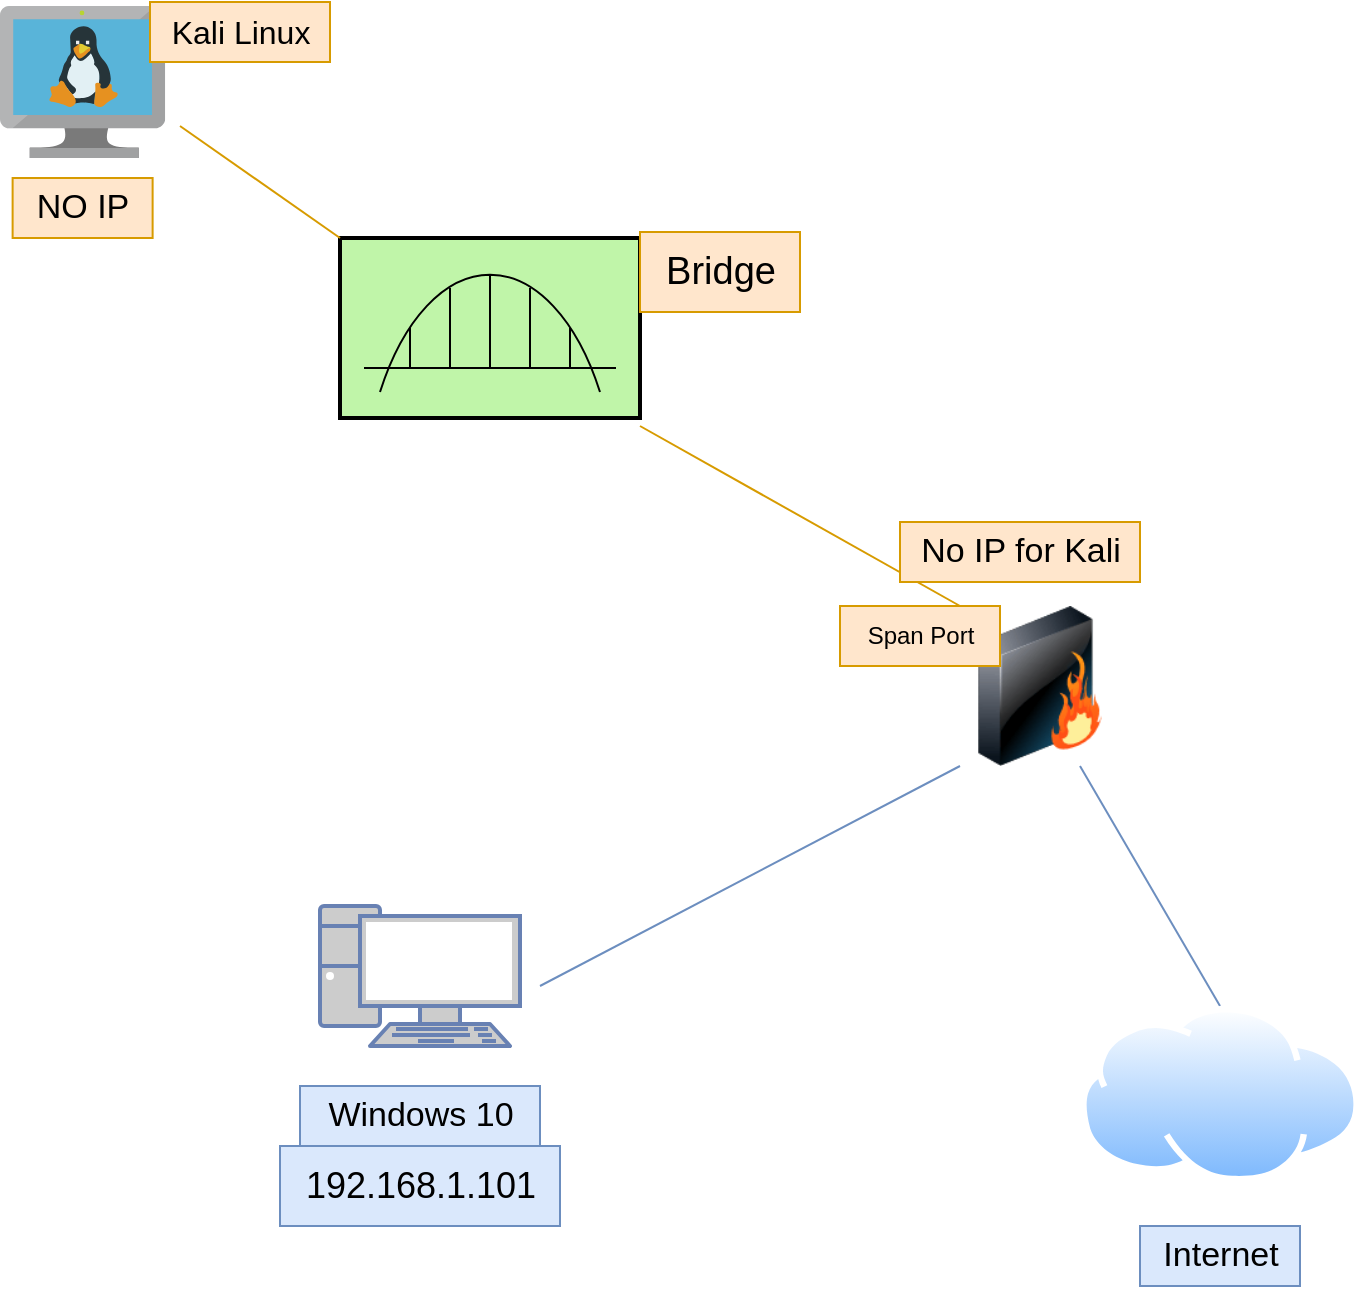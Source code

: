 <mxfile version="22.0.4" type="github">
  <diagram name="Página-1" id="wHF8x_YlI0Qe2Ux-_LmN">
    <mxGraphModel dx="970" dy="988" grid="1" gridSize="10" guides="1" tooltips="1" connect="1" arrows="1" fold="1" page="1" pageScale="1" pageWidth="827" pageHeight="1169" math="0" shadow="0">
      <root>
        <mxCell id="0" />
        <mxCell id="1" parent="0" />
        <mxCell id="kyEhsMo6bufMm350bxXb-1" value="" style="fontColor=#0066CC;verticalAlign=top;verticalLabelPosition=bottom;labelPosition=center;align=center;html=1;outlineConnect=0;fillColor=#CCCCCC;strokeColor=#6881B3;gradientColor=none;gradientDirection=north;strokeWidth=2;shape=mxgraph.networks.pc;" vertex="1" parent="1">
          <mxGeometry x="190" y="470" width="100" height="70" as="geometry" />
        </mxCell>
        <mxCell id="kyEhsMo6bufMm350bxXb-2" value="" style="image;sketch=0;aspect=fixed;html=1;points=[];align=center;fontSize=12;image=img/lib/mscae/VM_Linux.svg;" vertex="1" parent="1">
          <mxGeometry x="30" y="20" width="82.61" height="76" as="geometry" />
        </mxCell>
        <mxCell id="kyEhsMo6bufMm350bxXb-3" value="" style="image;html=1;image=img/lib/clip_art/networking/Firewall_128x128.png" vertex="1" parent="1">
          <mxGeometry x="510" y="320" width="80" height="80" as="geometry" />
        </mxCell>
        <mxCell id="kyEhsMo6bufMm350bxXb-4" value="" style="strokeWidth=2;outlineConnect=0;dashed=0;align=center;html=1;fontSize=8;shape=mxgraph.eip.messaging_bridge;verticalLabelPosition=bottom;verticalAlign=top;fillColor=#c0f5a9;" vertex="1" parent="1">
          <mxGeometry x="200" y="136" width="150" height="90" as="geometry" />
        </mxCell>
        <mxCell id="kyEhsMo6bufMm350bxXb-5" value="" style="endArrow=none;html=1;rounded=0;exitX=0;exitY=0;exitDx=0;exitDy=0;exitPerimeter=0;fillColor=#ffe6cc;strokeColor=#d79b00;" edge="1" parent="1" source="kyEhsMo6bufMm350bxXb-4">
          <mxGeometry width="50" height="50" relative="1" as="geometry">
            <mxPoint x="390" y="530" as="sourcePoint" />
            <mxPoint x="120" y="80" as="targetPoint" />
          </mxGeometry>
        </mxCell>
        <mxCell id="kyEhsMo6bufMm350bxXb-6" value="" style="endArrow=none;html=1;rounded=0;exitX=0;exitY=0;exitDx=0;exitDy=0;fillColor=#ffe6cc;strokeColor=#d79b00;" edge="1" parent="1" source="kyEhsMo6bufMm350bxXb-3">
          <mxGeometry width="50" height="50" relative="1" as="geometry">
            <mxPoint x="390" y="530" as="sourcePoint" />
            <mxPoint x="350" y="230" as="targetPoint" />
          </mxGeometry>
        </mxCell>
        <mxCell id="kyEhsMo6bufMm350bxXb-7" value="&lt;font style=&quot;font-size: 19px;&quot;&gt;Bridge&lt;/font&gt;" style="text;html=1;align=center;verticalAlign=middle;resizable=0;points=[];autosize=1;strokeColor=#d79b00;fillColor=#ffe6cc;" vertex="1" parent="1">
          <mxGeometry x="350" y="133" width="80" height="40" as="geometry" />
        </mxCell>
        <mxCell id="kyEhsMo6bufMm350bxXb-8" value="&lt;font style=&quot;font-size: 17px;&quot;&gt;Windows 10&lt;/font&gt;" style="text;html=1;align=center;verticalAlign=middle;resizable=0;points=[];autosize=1;strokeColor=#6c8ebf;fillColor=#dae8fc;" vertex="1" parent="1">
          <mxGeometry x="180" y="560" width="120" height="30" as="geometry" />
        </mxCell>
        <mxCell id="kyEhsMo6bufMm350bxXb-9" value="&lt;font style=&quot;font-size: 18px;&quot;&gt;192.168.1.101&lt;/font&gt;" style="text;html=1;align=center;verticalAlign=middle;resizable=0;points=[];autosize=1;strokeColor=#6c8ebf;fillColor=#dae8fc;" vertex="1" parent="1">
          <mxGeometry x="170" y="590" width="140" height="40" as="geometry" />
        </mxCell>
        <mxCell id="kyEhsMo6bufMm350bxXb-10" value="&lt;font style=&quot;font-size: 16px;&quot;&gt;Kali Linux&lt;/font&gt;" style="text;html=1;align=center;verticalAlign=middle;resizable=0;points=[];autosize=1;strokeColor=#d79b00;fillColor=#ffe6cc;" vertex="1" parent="1">
          <mxGeometry x="105" y="18" width="90" height="30" as="geometry" />
        </mxCell>
        <mxCell id="kyEhsMo6bufMm350bxXb-11" value="&lt;font style=&quot;font-size: 17px;&quot;&gt;NO IP&lt;/font&gt;" style="text;html=1;align=center;verticalAlign=middle;resizable=0;points=[];autosize=1;strokeColor=#d79b00;fillColor=#ffe6cc;" vertex="1" parent="1">
          <mxGeometry x="36.31" y="106" width="70" height="30" as="geometry" />
        </mxCell>
        <mxCell id="kyEhsMo6bufMm350bxXb-12" value="&lt;font style=&quot;font-size: 17px;&quot;&gt;No IP for Kali&lt;/font&gt;" style="text;html=1;align=center;verticalAlign=middle;resizable=0;points=[];autosize=1;strokeColor=#d79b00;fillColor=#ffe6cc;" vertex="1" parent="1">
          <mxGeometry x="480" y="278" width="120" height="30" as="geometry" />
        </mxCell>
        <mxCell id="kyEhsMo6bufMm350bxXb-13" value="" style="endArrow=none;html=1;rounded=0;entryX=0;entryY=1;entryDx=0;entryDy=0;fillColor=#dae8fc;strokeColor=#6c8ebf;" edge="1" parent="1" target="kyEhsMo6bufMm350bxXb-3">
          <mxGeometry width="50" height="50" relative="1" as="geometry">
            <mxPoint x="300" y="510" as="sourcePoint" />
            <mxPoint x="440" y="460" as="targetPoint" />
          </mxGeometry>
        </mxCell>
        <mxCell id="kyEhsMo6bufMm350bxXb-14" value="" style="endArrow=none;html=1;rounded=0;entryX=0.75;entryY=1;entryDx=0;entryDy=0;fillColor=#dae8fc;strokeColor=#6c8ebf;" edge="1" parent="1" target="kyEhsMo6bufMm350bxXb-3">
          <mxGeometry width="50" height="50" relative="1" as="geometry">
            <mxPoint x="640" y="520" as="sourcePoint" />
            <mxPoint x="440" y="460" as="targetPoint" />
          </mxGeometry>
        </mxCell>
        <mxCell id="kyEhsMo6bufMm350bxXb-15" value="" style="image;aspect=fixed;perimeter=ellipsePerimeter;html=1;align=center;shadow=0;dashed=0;spacingTop=3;image=img/lib/active_directory/internet_cloud.svg;" vertex="1" parent="1">
          <mxGeometry x="570" y="520" width="140" height="88.2" as="geometry" />
        </mxCell>
        <mxCell id="kyEhsMo6bufMm350bxXb-16" value="&lt;font style=&quot;font-size: 17px;&quot;&gt;Internet&lt;/font&gt;" style="text;html=1;align=center;verticalAlign=middle;resizable=0;points=[];autosize=1;strokeColor=#6c8ebf;fillColor=#dae8fc;" vertex="1" parent="1">
          <mxGeometry x="600" y="630" width="80" height="30" as="geometry" />
        </mxCell>
        <mxCell id="kyEhsMo6bufMm350bxXb-17" value="Span Port" style="text;html=1;align=center;verticalAlign=middle;resizable=0;points=[];autosize=1;strokeColor=#d79b00;fillColor=#ffe6cc;" vertex="1" parent="1">
          <mxGeometry x="450" y="320" width="80" height="30" as="geometry" />
        </mxCell>
      </root>
    </mxGraphModel>
  </diagram>
</mxfile>
